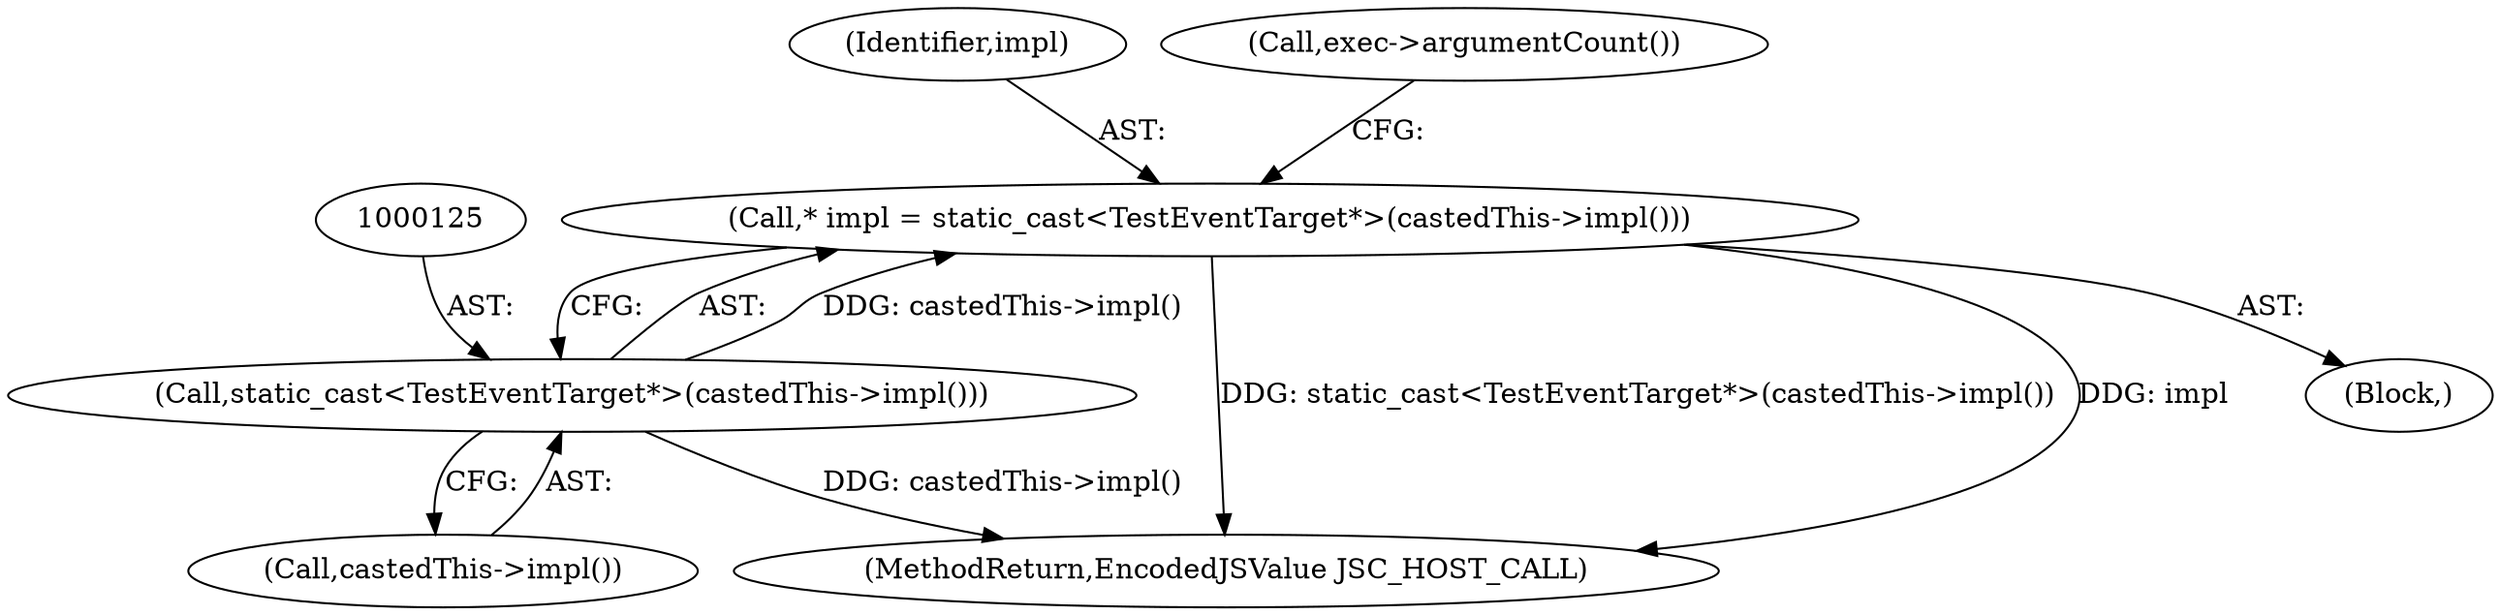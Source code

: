 digraph "0_Chrome_b944f670bb7a8a919daac497a4ea0536c954c201_15@pointer" {
"1000122" [label="(Call,* impl = static_cast<TestEventTarget*>(castedThis->impl()))"];
"1000124" [label="(Call,static_cast<TestEventTarget*>(castedThis->impl()))"];
"1000123" [label="(Identifier,impl)"];
"1000122" [label="(Call,* impl = static_cast<TestEventTarget*>(castedThis->impl()))"];
"1000129" [label="(Call,exec->argumentCount())"];
"1000157" [label="(MethodReturn,EncodedJSValue JSC_HOST_CALL)"];
"1000124" [label="(Call,static_cast<TestEventTarget*>(castedThis->impl()))"];
"1000102" [label="(Block,)"];
"1000126" [label="(Call,castedThis->impl())"];
"1000122" -> "1000102"  [label="AST: "];
"1000122" -> "1000124"  [label="CFG: "];
"1000123" -> "1000122"  [label="AST: "];
"1000124" -> "1000122"  [label="AST: "];
"1000129" -> "1000122"  [label="CFG: "];
"1000122" -> "1000157"  [label="DDG: static_cast<TestEventTarget*>(castedThis->impl())"];
"1000122" -> "1000157"  [label="DDG: impl"];
"1000124" -> "1000122"  [label="DDG: castedThis->impl()"];
"1000124" -> "1000126"  [label="CFG: "];
"1000125" -> "1000124"  [label="AST: "];
"1000126" -> "1000124"  [label="AST: "];
"1000124" -> "1000157"  [label="DDG: castedThis->impl()"];
}
